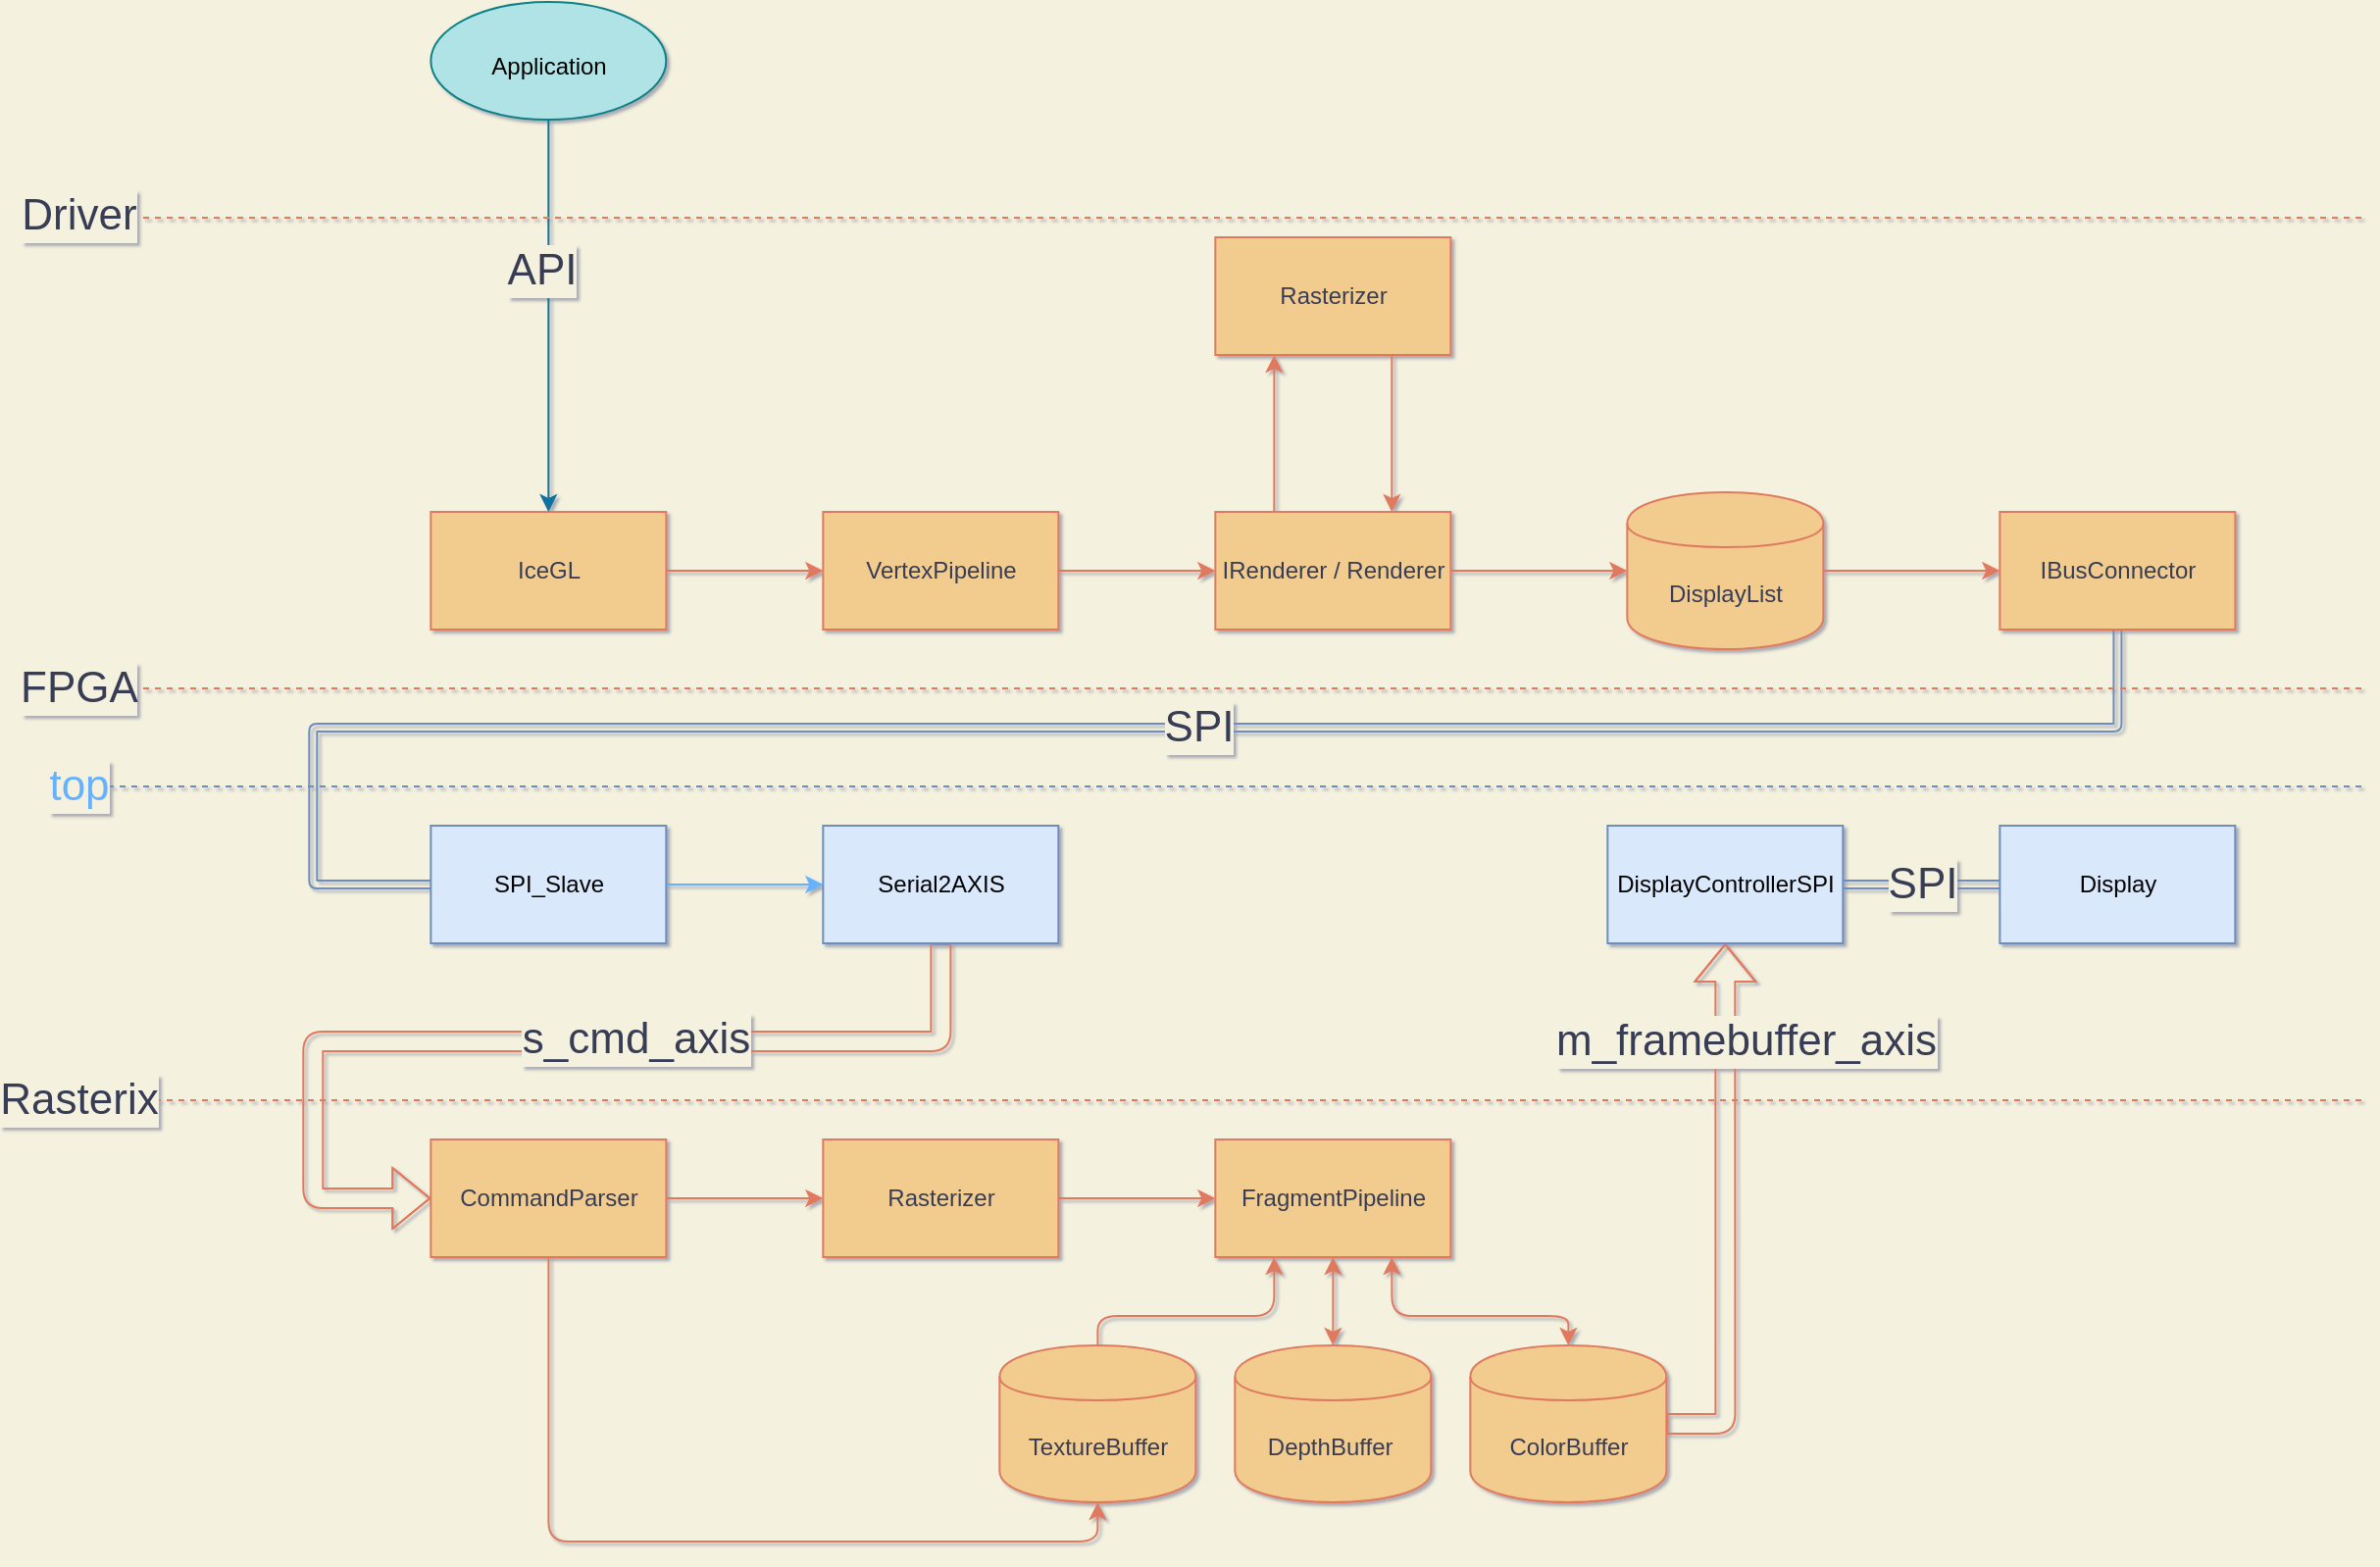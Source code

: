 <mxfile>
    <diagram id="WtSc7OsHzQaP6SwuUNQO" name="Seite-1">
        <mxGraphModel dx="2556" dy="1875" grid="1" gridSize="10" guides="1" tooltips="1" connect="1" arrows="1" fold="1" page="1" pageScale="1" pageWidth="827" pageHeight="1169" background="#F4F1DE" math="0" shadow="1">
            <root>
                <mxCell id="0"/>
                <mxCell id="1" parent="0"/>
                <mxCell id="8" style="edgeStyle=orthogonalEdgeStyle;orthogonalLoop=1;jettySize=auto;html=1;strokeColor=#E07A5F;fontColor=#393C56;labelBackgroundColor=#F4F1DE;" parent="1" source="2" target="3" edge="1">
                    <mxGeometry relative="1" as="geometry"/>
                </mxCell>
                <mxCell id="2" value="IceGL" style="whiteSpace=wrap;html=1;fillColor=#F2CC8F;strokeColor=#E07A5F;fontColor=#393C56;" parent="1" vertex="1">
                    <mxGeometry x="-647.33" y="200" width="120" height="60" as="geometry"/>
                </mxCell>
                <mxCell id="9" style="edgeStyle=orthogonalEdgeStyle;orthogonalLoop=1;jettySize=auto;html=1;entryX=0;entryY=0.5;entryDx=0;entryDy=0;strokeColor=#E07A5F;fontColor=#393C56;labelBackgroundColor=#F4F1DE;" parent="1" source="3" target="4" edge="1">
                    <mxGeometry relative="1" as="geometry"/>
                </mxCell>
                <mxCell id="3" value="VertexPipeline" style="whiteSpace=wrap;html=1;fillColor=#F2CC8F;strokeColor=#E07A5F;fontColor=#393C56;" parent="1" vertex="1">
                    <mxGeometry x="-447.33" y="200" width="120" height="60" as="geometry"/>
                </mxCell>
                <mxCell id="10" style="edgeStyle=orthogonalEdgeStyle;orthogonalLoop=1;jettySize=auto;html=1;strokeColor=#E07A5F;fontColor=#393C56;labelBackgroundColor=#F4F1DE;" parent="1" source="4" target="57" edge="1">
                    <mxGeometry relative="1" as="geometry">
                        <mxPoint x="-47.33" y="230" as="targetPoint"/>
                    </mxGeometry>
                </mxCell>
                <mxCell id="12" style="edgeStyle=orthogonalEdgeStyle;orthogonalLoop=1;jettySize=auto;html=1;entryX=0.25;entryY=1;entryDx=0;entryDy=0;exitX=0.25;exitY=0;exitDx=0;exitDy=0;strokeColor=#E07A5F;fontColor=#393C56;labelBackgroundColor=#F4F1DE;" parent="1" source="4" target="5" edge="1">
                    <mxGeometry relative="1" as="geometry"/>
                </mxCell>
                <mxCell id="4" value="IRenderer / Renderer" style="whiteSpace=wrap;html=1;fillColor=#F2CC8F;strokeColor=#E07A5F;fontColor=#393C56;" parent="1" vertex="1">
                    <mxGeometry x="-247.33" y="200" width="120" height="60" as="geometry"/>
                </mxCell>
                <mxCell id="13" style="edgeStyle=orthogonalEdgeStyle;orthogonalLoop=1;jettySize=auto;html=1;entryX=0.75;entryY=0;entryDx=0;entryDy=0;exitX=0.75;exitY=1;exitDx=0;exitDy=0;strokeColor=#E07A5F;fontColor=#393C56;labelBackgroundColor=#F4F1DE;" parent="1" source="5" target="4" edge="1">
                    <mxGeometry relative="1" as="geometry">
                        <mxPoint x="-177.33" y="150" as="targetPoint"/>
                    </mxGeometry>
                </mxCell>
                <mxCell id="5" value="Rasterizer" style="whiteSpace=wrap;html=1;fillColor=#F2CC8F;strokeColor=#E07A5F;fontColor=#393C56;" parent="1" vertex="1">
                    <mxGeometry x="-247.33" y="60" width="120" height="60" as="geometry"/>
                </mxCell>
                <mxCell id="11" style="edgeStyle=orthogonalEdgeStyle;orthogonalLoop=1;jettySize=auto;html=1;entryX=0;entryY=0.5;entryDx=0;entryDy=0;exitX=1;exitY=0.5;exitDx=0;exitDy=0;strokeColor=#E07A5F;fontColor=#393C56;labelBackgroundColor=#F4F1DE;" parent="1" source="57" target="7" edge="1">
                    <mxGeometry relative="1" as="geometry">
                        <mxPoint x="52.67" y="230" as="sourcePoint"/>
                    </mxGeometry>
                </mxCell>
                <mxCell id="26" style="edgeStyle=orthogonalEdgeStyle;shape=link;orthogonalLoop=1;jettySize=auto;html=1;entryX=0;entryY=0.5;entryDx=0;entryDy=0;strokeColor=#6c8ebf;fontColor=#393C56;labelBackgroundColor=#F4F1DE;fillColor=#dae8fc;" parent="1" source="7" target="16" edge="1">
                    <mxGeometry relative="1" as="geometry">
                        <Array as="points">
                            <mxPoint x="212.67" y="310"/>
                            <mxPoint x="-707.33" y="310"/>
                            <mxPoint x="-707.33" y="390"/>
                        </Array>
                    </mxGeometry>
                </mxCell>
                <mxCell id="27" value="SPI" style="edgeLabel;html=1;align=center;verticalAlign=middle;resizable=0;points=[];fontSize=22;fontColor=#393C56;labelBackgroundColor=#F4F1DE;" parent="26" vertex="1" connectable="0">
                    <mxGeometry x="-0.066" y="5" relative="1" as="geometry">
                        <mxPoint y="-5" as="offset"/>
                    </mxGeometry>
                </mxCell>
                <mxCell id="7" value="IBusConnector" style="whiteSpace=wrap;html=1;fillColor=#F2CC8F;strokeColor=#E07A5F;fontColor=#393C56;" parent="1" vertex="1">
                    <mxGeometry x="152.67" y="200" width="120" height="60" as="geometry"/>
                </mxCell>
                <mxCell id="28" style="edgeStyle=orthogonalEdgeStyle;orthogonalLoop=1;jettySize=auto;html=1;entryX=0;entryY=0.5;entryDx=0;entryDy=0;fontSize=22;fontColor=#393C56;labelBackgroundColor=#F4F1DE;strokeColor=#66B2FF;" parent="1" source="16" target="17" edge="1">
                    <mxGeometry relative="1" as="geometry"/>
                </mxCell>
                <mxCell id="16" value="SPI_Slave" style="whiteSpace=wrap;html=1;fillColor=#dae8fc;strokeColor=#6c8ebf;fontColor=#030303;" parent="1" vertex="1">
                    <mxGeometry x="-647.33" y="360" width="120" height="60" as="geometry"/>
                </mxCell>
                <mxCell id="29" style="edgeStyle=orthogonalEdgeStyle;shape=flexArrow;orthogonalLoop=1;jettySize=auto;html=1;entryX=0;entryY=0.5;entryDx=0;entryDy=0;fontSize=22;strokeColor=#E07A5F;fontColor=#393C56;labelBackgroundColor=#F4F1DE;" parent="1" source="17" target="18" edge="1">
                    <mxGeometry relative="1" as="geometry">
                        <Array as="points">
                            <mxPoint x="-387.33" y="470"/>
                            <mxPoint x="-707.33" y="470"/>
                            <mxPoint x="-707.33" y="550"/>
                        </Array>
                    </mxGeometry>
                </mxCell>
                <mxCell id="30" value="s_cmd_axis" style="edgeLabel;html=1;align=center;verticalAlign=middle;resizable=0;points=[];fontSize=22;fontColor=#393C56;labelBackgroundColor=#F4F1DE;" parent="29" vertex="1" connectable="0">
                    <mxGeometry x="-0.192" y="-1" relative="1" as="geometry">
                        <mxPoint as="offset"/>
                    </mxGeometry>
                </mxCell>
                <mxCell id="17" value="Serial2AXIS" style="whiteSpace=wrap;html=1;fillColor=#dae8fc;strokeColor=#6c8ebf;fontColor=#030303;" parent="1" vertex="1">
                    <mxGeometry x="-447.33" y="360" width="120" height="60" as="geometry"/>
                </mxCell>
                <mxCell id="31" style="edgeStyle=orthogonalEdgeStyle;orthogonalLoop=1;jettySize=auto;html=1;fontSize=22;strokeColor=#E07A5F;fontColor=#393C56;labelBackgroundColor=#F4F1DE;" parent="1" source="18" target="19" edge="1">
                    <mxGeometry relative="1" as="geometry"/>
                </mxCell>
                <mxCell id="38" style="edgeStyle=orthogonalEdgeStyle;orthogonalLoop=1;jettySize=auto;html=1;entryX=0.5;entryY=1;entryDx=0;entryDy=0;fontSize=22;strokeColor=#E07A5F;fontColor=#393C56;labelBackgroundColor=#F4F1DE;" parent="1" source="18" target="23" edge="1">
                    <mxGeometry relative="1" as="geometry">
                        <Array as="points">
                            <mxPoint x="-587.33" y="725"/>
                            <mxPoint x="-307.33" y="725"/>
                        </Array>
                    </mxGeometry>
                </mxCell>
                <mxCell id="18" value="CommandParser" style="whiteSpace=wrap;html=1;fillColor=#F2CC8F;strokeColor=#E07A5F;fontColor=#393C56;" parent="1" vertex="1">
                    <mxGeometry x="-647.33" y="520" width="120" height="60" as="geometry"/>
                </mxCell>
                <mxCell id="32" style="edgeStyle=orthogonalEdgeStyle;orthogonalLoop=1;jettySize=auto;html=1;entryX=0;entryY=0.5;entryDx=0;entryDy=0;fontSize=22;strokeColor=#E07A5F;fontColor=#393C56;labelBackgroundColor=#F4F1DE;" parent="1" source="19" target="21" edge="1">
                    <mxGeometry relative="1" as="geometry"/>
                </mxCell>
                <mxCell id="19" value="Rasterizer" style="whiteSpace=wrap;html=1;fillColor=#F2CC8F;strokeColor=#E07A5F;fontColor=#393C56;" parent="1" vertex="1">
                    <mxGeometry x="-447.33" y="520" width="120" height="60" as="geometry"/>
                </mxCell>
                <mxCell id="33" style="edgeStyle=orthogonalEdgeStyle;orthogonalLoop=1;jettySize=auto;html=1;fontSize=22;strokeColor=#E07A5F;fontColor=#393C56;labelBackgroundColor=#F4F1DE;entryX=0.5;entryY=0;entryDx=0;entryDy=0;exitX=0.75;exitY=1;exitDx=0;exitDy=0;startArrow=classic;startFill=1;" parent="1" source="21" target="60" edge="1">
                    <mxGeometry relative="1" as="geometry">
                        <mxPoint x="-97.33" y="600" as="sourcePoint"/>
                        <Array as="points">
                            <mxPoint x="-157.33" y="610"/>
                            <mxPoint x="-67.33" y="610"/>
                        </Array>
                        <mxPoint x="-152.33" y="600" as="targetPoint"/>
                    </mxGeometry>
                </mxCell>
                <mxCell id="21" value="FragmentPipeline" style="whiteSpace=wrap;html=1;fillColor=#F2CC8F;strokeColor=#E07A5F;fontColor=#393C56;" parent="1" vertex="1">
                    <mxGeometry x="-247.33" y="520" width="120" height="60" as="geometry"/>
                </mxCell>
                <mxCell id="35" style="edgeStyle=orthogonalEdgeStyle;orthogonalLoop=1;jettySize=auto;html=1;entryX=0.25;entryY=1;entryDx=0;entryDy=0;fontSize=22;strokeColor=#E07A5F;fontColor=#393C56;labelBackgroundColor=#F4F1DE;" parent="1" source="23" target="21" edge="1">
                    <mxGeometry relative="1" as="geometry">
                        <Array as="points">
                            <mxPoint x="-307.33" y="610"/>
                            <mxPoint x="-217.33" y="610"/>
                        </Array>
                    </mxGeometry>
                </mxCell>
                <mxCell id="23" value="TextureBuffer" style="shape=cylinder;whiteSpace=wrap;html=1;boundedLbl=1;backgroundOutline=1;fillColor=#F2CC8F;strokeColor=#E07A5F;fontColor=#393C56;" parent="1" vertex="1">
                    <mxGeometry x="-357.33" y="625" width="100" height="80" as="geometry"/>
                </mxCell>
                <mxCell id="34" style="edgeStyle=orthogonalEdgeStyle;orthogonalLoop=1;jettySize=auto;html=1;fontSize=22;entryX=0.5;entryY=1;entryDx=0;entryDy=0;exitX=0.5;exitY=0;exitDx=0;exitDy=0;strokeColor=#E07A5F;fontColor=#393C56;labelBackgroundColor=#F4F1DE;startArrow=classic;startFill=1;" parent="1" source="24" target="21" edge="1">
                    <mxGeometry relative="1" as="geometry">
                        <mxPoint x="-187.33" y="610" as="sourcePoint"/>
                        <mxPoint x="22.67" y="560" as="targetPoint"/>
                        <Array as="points">
                            <mxPoint x="-187.33" y="600"/>
                            <mxPoint x="-187.33" y="600"/>
                        </Array>
                    </mxGeometry>
                </mxCell>
                <mxCell id="39" style="edgeStyle=orthogonalEdgeStyle;shape=flexArrow;orthogonalLoop=1;jettySize=auto;html=1;entryX=0.5;entryY=1;entryDx=0;entryDy=0;fontSize=22;strokeColor=#E07A5F;fontColor=#393C56;labelBackgroundColor=#F4F1DE;exitX=1;exitY=0.5;exitDx=0;exitDy=0;" parent="1" source="60" target="25" edge="1">
                    <mxGeometry relative="1" as="geometry">
                        <mxPoint x="122.67" y="660" as="sourcePoint"/>
                    </mxGeometry>
                </mxCell>
                <mxCell id="40" value="m_framebuffer_axis" style="edgeLabel;html=1;align=center;verticalAlign=middle;resizable=0;points=[];fontSize=22;fontColor=#393C56;labelBackgroundColor=#F4F1DE;" parent="39" vertex="1" connectable="0">
                    <mxGeometry x="0.557" relative="1" as="geometry">
                        <mxPoint x="10" y="-11" as="offset"/>
                    </mxGeometry>
                </mxCell>
                <mxCell id="24" value="DepthBuffer&amp;nbsp;" style="shape=cylinder;whiteSpace=wrap;html=1;boundedLbl=1;backgroundOutline=1;fillColor=#F2CC8F;strokeColor=#E07A5F;fontColor=#393C56;" parent="1" vertex="1">
                    <mxGeometry x="-237.33" y="625" width="100" height="80" as="geometry"/>
                </mxCell>
                <mxCell id="42" value="SPI" style="edgeStyle=orthogonalEdgeStyle;shape=link;orthogonalLoop=1;jettySize=auto;html=1;entryX=0;entryY=0.5;entryDx=0;entryDy=0;fontSize=22;strokeColor=#6c8ebf;fontColor=#393C56;labelBackgroundColor=#F4F1DE;fillColor=#dae8fc;" parent="1" source="25" target="59" edge="1">
                    <mxGeometry relative="1" as="geometry">
                        <mxPoint x="362.67" y="390" as="targetPoint"/>
                    </mxGeometry>
                </mxCell>
                <mxCell id="25" value="DisplayControllerSPI" style="whiteSpace=wrap;html=1;fillColor=#dae8fc;strokeColor=#6c8ebf;fontColor=#030303;" parent="1" vertex="1">
                    <mxGeometry x="-47.33" y="360" width="120" height="60" as="geometry"/>
                </mxCell>
                <mxCell id="37" style="edgeStyle=orthogonalEdgeStyle;orthogonalLoop=1;jettySize=auto;html=1;entryX=0.5;entryY=0;entryDx=0;entryDy=0;fontSize=22;strokeColor=#10739e;fontColor=#393C56;labelBackgroundColor=#66B2FF;fillColor=#b1ddf0;" parent="1" source="36" target="2" edge="1">
                    <mxGeometry relative="1" as="geometry"/>
                </mxCell>
                <mxCell id="56" value="API" style="edgeLabel;html=1;align=center;verticalAlign=middle;resizable=0;points=[];fontSize=22;fontColor=#393C56;labelBackgroundColor=#F4F1DE;" parent="37" vertex="1" connectable="0">
                    <mxGeometry x="-0.23" y="-4" relative="1" as="geometry">
                        <mxPoint as="offset"/>
                    </mxGeometry>
                </mxCell>
                <mxCell id="36" value="&lt;font style=&quot;font-size: 12px&quot;&gt;Application&lt;/font&gt;" style="ellipse;whiteSpace=wrap;html=1;fontSize=22;fillColor=#b0e3e6;strokeColor=#0e8088;fontColor=#000000;" parent="1" vertex="1">
                    <mxGeometry x="-647.33" y="-60" width="120" height="60" as="geometry"/>
                </mxCell>
                <mxCell id="45" value="" style="endArrow=none;dashed=1;html=1;fontSize=22;strokeColor=#6c8ebf;fontColor=#393C56;labelBackgroundColor=#F4F1DE;fillColor=#dae8fc;" parent="1" edge="1">
                    <mxGeometry width="50" height="50" relative="1" as="geometry">
                        <mxPoint x="-830" y="340" as="sourcePoint"/>
                        <mxPoint x="340" y="340" as="targetPoint"/>
                    </mxGeometry>
                </mxCell>
                <mxCell id="49" value="top" style="edgeLabel;html=1;align=center;verticalAlign=middle;resizable=0;points=[];fontSize=22;labelBackgroundColor=#F4F1DE;labelBorderColor=none;fontColor=#66B2FF;" parent="45" vertex="1" connectable="0">
                    <mxGeometry x="-0.959" relative="1" as="geometry">
                        <mxPoint x="-21" as="offset"/>
                    </mxGeometry>
                </mxCell>
                <mxCell id="46" value="" style="endArrow=none;dashed=1;html=1;fontSize=22;strokeColor=#E07A5F;fontColor=#393C56;labelBackgroundColor=#F4F1DE;" parent="1" edge="1">
                    <mxGeometry width="50" height="50" relative="1" as="geometry">
                        <mxPoint x="-830" y="500" as="sourcePoint"/>
                        <mxPoint x="340" y="500" as="targetPoint"/>
                    </mxGeometry>
                </mxCell>
                <mxCell id="50" value="Rasterix" style="edgeLabel;html=1;align=center;verticalAlign=middle;resizable=0;points=[];fontSize=22;fontColor=#393C56;labelBackgroundColor=#F4F1DE;" parent="46" vertex="1" connectable="0">
                    <mxGeometry x="-0.982" relative="1" as="geometry">
                        <mxPoint x="-8" as="offset"/>
                    </mxGeometry>
                </mxCell>
                <mxCell id="47" value="" style="endArrow=none;dashed=1;html=1;fontSize=22;strokeColor=#E07A5F;fontColor=#393C56;labelBackgroundColor=#F4F1DE;" parent="1" edge="1">
                    <mxGeometry width="50" height="50" relative="1" as="geometry">
                        <mxPoint x="-830" y="50" as="sourcePoint"/>
                        <mxPoint x="340" y="50" as="targetPoint"/>
                    </mxGeometry>
                </mxCell>
                <mxCell id="48" value="Driver" style="edgeLabel;html=1;align=center;verticalAlign=middle;resizable=0;points=[];fontSize=22;fontColor=#393C56;labelBackgroundColor=#F4F1DE;" parent="47" vertex="1" connectable="0">
                    <mxGeometry x="-0.954" y="1" relative="1" as="geometry">
                        <mxPoint x="-24" as="offset"/>
                    </mxGeometry>
                </mxCell>
                <mxCell id="51" value="" style="endArrow=none;dashed=1;html=1;fontSize=22;strokeColor=#E07A5F;fontColor=#393C56;labelBackgroundColor=#F4F1DE;" parent="1" edge="1">
                    <mxGeometry width="50" height="50" relative="1" as="geometry">
                        <mxPoint x="-830" y="290" as="sourcePoint"/>
                        <mxPoint x="340" y="290" as="targetPoint"/>
                    </mxGeometry>
                </mxCell>
                <mxCell id="52" value="FPGA" style="edgeLabel;html=1;align=center;verticalAlign=middle;resizable=0;points=[];fontSize=22;fontColor=#393C56;labelBackgroundColor=#F4F1DE;" parent="51" vertex="1" connectable="0">
                    <mxGeometry x="-0.959" relative="1" as="geometry">
                        <mxPoint x="-21" as="offset"/>
                    </mxGeometry>
                </mxCell>
                <mxCell id="57" value="DisplayList" style="shape=cylinder;whiteSpace=wrap;html=1;boundedLbl=1;backgroundOutline=1;fillColor=#F2CC8F;strokeColor=#E07A5F;fontColor=#393C56;" parent="1" vertex="1">
                    <mxGeometry x="-37.33" y="190" width="100" height="80" as="geometry"/>
                </mxCell>
                <mxCell id="59" value="Display" style="whiteSpace=wrap;html=1;fillColor=#dae8fc;strokeColor=#6c8ebf;fontColor=#030303;" parent="1" vertex="1">
                    <mxGeometry x="152.67" y="360" width="120" height="60" as="geometry"/>
                </mxCell>
                <mxCell id="60" value="ColorBuffer" style="shape=cylinder;whiteSpace=wrap;html=1;boundedLbl=1;backgroundOutline=1;fillColor=#F2CC8F;strokeColor=#E07A5F;fontColor=#393C56;" parent="1" vertex="1">
                    <mxGeometry x="-117.33" y="625" width="100" height="80" as="geometry"/>
                </mxCell>
            </root>
        </mxGraphModel>
    </diagram>
</mxfile>